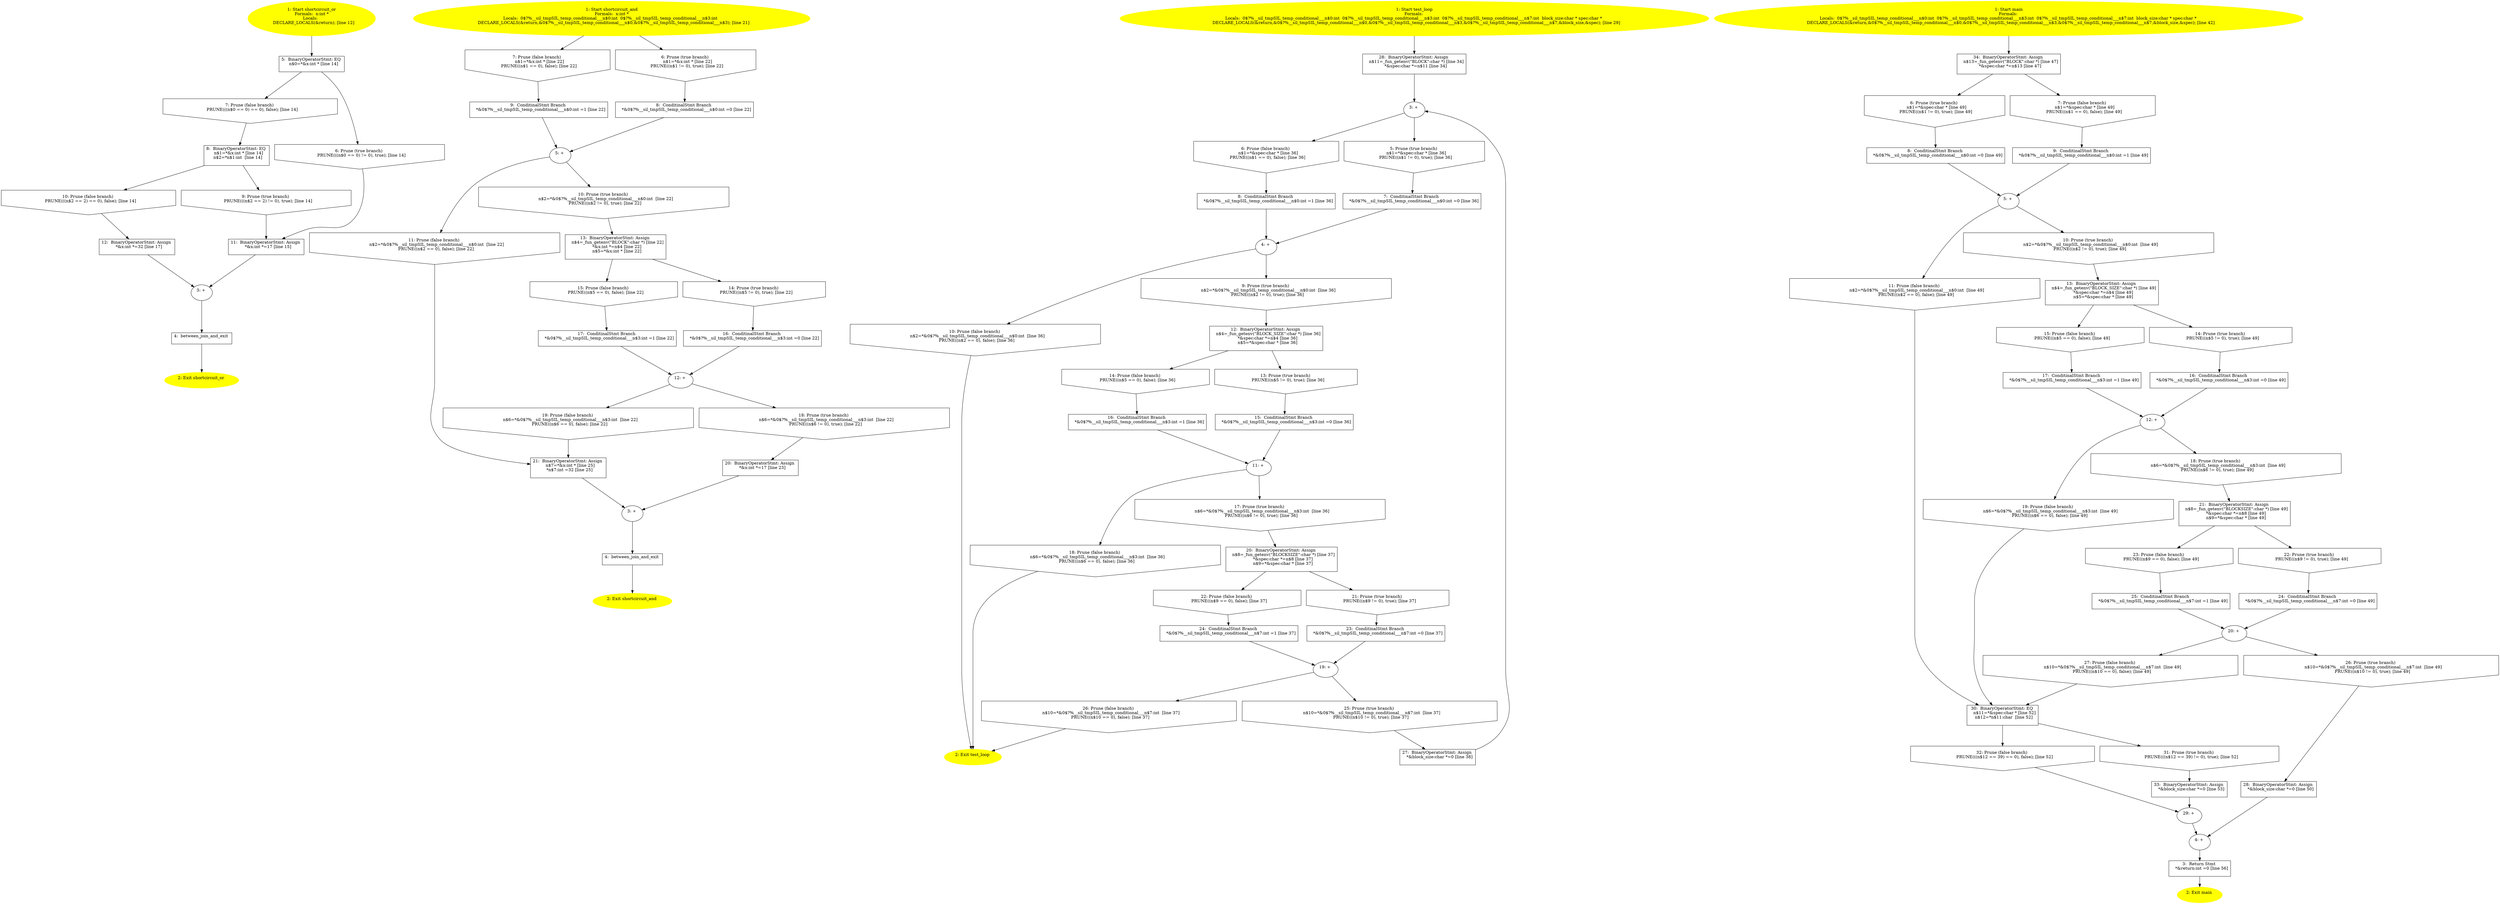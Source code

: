 /* @generated */
digraph iCFG {
"shortcircuit_or.5845fe75b89f8af7ec1944cd207962af_12" [label="12:  BinaryOperatorStmt: Assign \n   *&x:int *=32 [line 17]\n " shape="box"]
	

	 "shortcircuit_or.5845fe75b89f8af7ec1944cd207962af_12" -> "shortcircuit_or.5845fe75b89f8af7ec1944cd207962af_3" ;
"shortcircuit_or.5845fe75b89f8af7ec1944cd207962af_11" [label="11:  BinaryOperatorStmt: Assign \n   *&x:int *=17 [line 15]\n " shape="box"]
	

	 "shortcircuit_or.5845fe75b89f8af7ec1944cd207962af_11" -> "shortcircuit_or.5845fe75b89f8af7ec1944cd207962af_3" ;
"shortcircuit_or.5845fe75b89f8af7ec1944cd207962af_10" [label="10: Prune (false branch) \n   PRUNE(((n$2 == 2) == 0), false); [line 14]\n " shape="invhouse"]
	

	 "shortcircuit_or.5845fe75b89f8af7ec1944cd207962af_10" -> "shortcircuit_or.5845fe75b89f8af7ec1944cd207962af_12" ;
"shortcircuit_or.5845fe75b89f8af7ec1944cd207962af_9" [label="9: Prune (true branch) \n   PRUNE(((n$2 == 2) != 0), true); [line 14]\n " shape="invhouse"]
	

	 "shortcircuit_or.5845fe75b89f8af7ec1944cd207962af_9" -> "shortcircuit_or.5845fe75b89f8af7ec1944cd207962af_11" ;
"shortcircuit_or.5845fe75b89f8af7ec1944cd207962af_8" [label="8:  BinaryOperatorStmt: EQ \n   n$1=*&x:int * [line 14]\n  n$2=*n$1:int  [line 14]\n " shape="box"]
	

	 "shortcircuit_or.5845fe75b89f8af7ec1944cd207962af_8" -> "shortcircuit_or.5845fe75b89f8af7ec1944cd207962af_9" ;
	 "shortcircuit_or.5845fe75b89f8af7ec1944cd207962af_8" -> "shortcircuit_or.5845fe75b89f8af7ec1944cd207962af_10" ;
"shortcircuit_or.5845fe75b89f8af7ec1944cd207962af_7" [label="7: Prune (false branch) \n   PRUNE(((n$0 == 0) == 0), false); [line 14]\n " shape="invhouse"]
	

	 "shortcircuit_or.5845fe75b89f8af7ec1944cd207962af_7" -> "shortcircuit_or.5845fe75b89f8af7ec1944cd207962af_8" ;
"shortcircuit_or.5845fe75b89f8af7ec1944cd207962af_6" [label="6: Prune (true branch) \n   PRUNE(((n$0 == 0) != 0), true); [line 14]\n " shape="invhouse"]
	

	 "shortcircuit_or.5845fe75b89f8af7ec1944cd207962af_6" -> "shortcircuit_or.5845fe75b89f8af7ec1944cd207962af_11" ;
"shortcircuit_or.5845fe75b89f8af7ec1944cd207962af_5" [label="5:  BinaryOperatorStmt: EQ \n   n$0=*&x:int * [line 14]\n " shape="box"]
	

	 "shortcircuit_or.5845fe75b89f8af7ec1944cd207962af_5" -> "shortcircuit_or.5845fe75b89f8af7ec1944cd207962af_6" ;
	 "shortcircuit_or.5845fe75b89f8af7ec1944cd207962af_5" -> "shortcircuit_or.5845fe75b89f8af7ec1944cd207962af_7" ;
"shortcircuit_or.5845fe75b89f8af7ec1944cd207962af_4" [label="4:  between_join_and_exit \n  " shape="box"]
	

	 "shortcircuit_or.5845fe75b89f8af7ec1944cd207962af_4" -> "shortcircuit_or.5845fe75b89f8af7ec1944cd207962af_2" ;
"shortcircuit_or.5845fe75b89f8af7ec1944cd207962af_3" [label="3: + \n  " ]
	

	 "shortcircuit_or.5845fe75b89f8af7ec1944cd207962af_3" -> "shortcircuit_or.5845fe75b89f8af7ec1944cd207962af_4" ;
"shortcircuit_or.5845fe75b89f8af7ec1944cd207962af_2" [label="2: Exit shortcircuit_or \n  " color=yellow style=filled]
	

"shortcircuit_or.5845fe75b89f8af7ec1944cd207962af_1" [label="1: Start shortcircuit_or\nFormals:  x:int *\nLocals:  \n   DECLARE_LOCALS(&return); [line 12]\n " color=yellow style=filled]
	

	 "shortcircuit_or.5845fe75b89f8af7ec1944cd207962af_1" -> "shortcircuit_or.5845fe75b89f8af7ec1944cd207962af_5" ;
"shortcircuit_and.10f9635d805ff3bd29dfc80b8f8d12da_21" [label="21:  BinaryOperatorStmt: Assign \n   n$7=*&x:int * [line 25]\n  *n$7:int =32 [line 25]\n " shape="box"]
	

	 "shortcircuit_and.10f9635d805ff3bd29dfc80b8f8d12da_21" -> "shortcircuit_and.10f9635d805ff3bd29dfc80b8f8d12da_3" ;
"shortcircuit_and.10f9635d805ff3bd29dfc80b8f8d12da_20" [label="20:  BinaryOperatorStmt: Assign \n   *&x:int *=17 [line 23]\n " shape="box"]
	

	 "shortcircuit_and.10f9635d805ff3bd29dfc80b8f8d12da_20" -> "shortcircuit_and.10f9635d805ff3bd29dfc80b8f8d12da_3" ;
"shortcircuit_and.10f9635d805ff3bd29dfc80b8f8d12da_19" [label="19: Prune (false branch) \n   n$6=*&0$?%__sil_tmpSIL_temp_conditional___n$3:int  [line 22]\n  PRUNE((n$6 == 0), false); [line 22]\n " shape="invhouse"]
	

	 "shortcircuit_and.10f9635d805ff3bd29dfc80b8f8d12da_19" -> "shortcircuit_and.10f9635d805ff3bd29dfc80b8f8d12da_21" ;
"shortcircuit_and.10f9635d805ff3bd29dfc80b8f8d12da_18" [label="18: Prune (true branch) \n   n$6=*&0$?%__sil_tmpSIL_temp_conditional___n$3:int  [line 22]\n  PRUNE((n$6 != 0), true); [line 22]\n " shape="invhouse"]
	

	 "shortcircuit_and.10f9635d805ff3bd29dfc80b8f8d12da_18" -> "shortcircuit_and.10f9635d805ff3bd29dfc80b8f8d12da_20" ;
"shortcircuit_and.10f9635d805ff3bd29dfc80b8f8d12da_17" [label="17:  ConditinalStmt Branch \n   *&0$?%__sil_tmpSIL_temp_conditional___n$3:int =1 [line 22]\n " shape="box"]
	

	 "shortcircuit_and.10f9635d805ff3bd29dfc80b8f8d12da_17" -> "shortcircuit_and.10f9635d805ff3bd29dfc80b8f8d12da_12" ;
"shortcircuit_and.10f9635d805ff3bd29dfc80b8f8d12da_16" [label="16:  ConditinalStmt Branch \n   *&0$?%__sil_tmpSIL_temp_conditional___n$3:int =0 [line 22]\n " shape="box"]
	

	 "shortcircuit_and.10f9635d805ff3bd29dfc80b8f8d12da_16" -> "shortcircuit_and.10f9635d805ff3bd29dfc80b8f8d12da_12" ;
"shortcircuit_and.10f9635d805ff3bd29dfc80b8f8d12da_15" [label="15: Prune (false branch) \n   PRUNE((n$5 == 0), false); [line 22]\n " shape="invhouse"]
	

	 "shortcircuit_and.10f9635d805ff3bd29dfc80b8f8d12da_15" -> "shortcircuit_and.10f9635d805ff3bd29dfc80b8f8d12da_17" ;
"shortcircuit_and.10f9635d805ff3bd29dfc80b8f8d12da_14" [label="14: Prune (true branch) \n   PRUNE((n$5 != 0), true); [line 22]\n " shape="invhouse"]
	

	 "shortcircuit_and.10f9635d805ff3bd29dfc80b8f8d12da_14" -> "shortcircuit_and.10f9635d805ff3bd29dfc80b8f8d12da_16" ;
"shortcircuit_and.10f9635d805ff3bd29dfc80b8f8d12da_13" [label="13:  BinaryOperatorStmt: Assign \n   n$4=_fun_getenv(\"BLOCK\":char *) [line 22]\n  *&x:int *=n$4 [line 22]\n  n$5=*&x:int * [line 22]\n " shape="box"]
	

	 "shortcircuit_and.10f9635d805ff3bd29dfc80b8f8d12da_13" -> "shortcircuit_and.10f9635d805ff3bd29dfc80b8f8d12da_14" ;
	 "shortcircuit_and.10f9635d805ff3bd29dfc80b8f8d12da_13" -> "shortcircuit_and.10f9635d805ff3bd29dfc80b8f8d12da_15" ;
"shortcircuit_and.10f9635d805ff3bd29dfc80b8f8d12da_12" [label="12: + \n  " ]
	

	 "shortcircuit_and.10f9635d805ff3bd29dfc80b8f8d12da_12" -> "shortcircuit_and.10f9635d805ff3bd29dfc80b8f8d12da_18" ;
	 "shortcircuit_and.10f9635d805ff3bd29dfc80b8f8d12da_12" -> "shortcircuit_and.10f9635d805ff3bd29dfc80b8f8d12da_19" ;
"shortcircuit_and.10f9635d805ff3bd29dfc80b8f8d12da_11" [label="11: Prune (false branch) \n   n$2=*&0$?%__sil_tmpSIL_temp_conditional___n$0:int  [line 22]\n  PRUNE((n$2 == 0), false); [line 22]\n " shape="invhouse"]
	

	 "shortcircuit_and.10f9635d805ff3bd29dfc80b8f8d12da_11" -> "shortcircuit_and.10f9635d805ff3bd29dfc80b8f8d12da_21" ;
"shortcircuit_and.10f9635d805ff3bd29dfc80b8f8d12da_10" [label="10: Prune (true branch) \n   n$2=*&0$?%__sil_tmpSIL_temp_conditional___n$0:int  [line 22]\n  PRUNE((n$2 != 0), true); [line 22]\n " shape="invhouse"]
	

	 "shortcircuit_and.10f9635d805ff3bd29dfc80b8f8d12da_10" -> "shortcircuit_and.10f9635d805ff3bd29dfc80b8f8d12da_13" ;
"shortcircuit_and.10f9635d805ff3bd29dfc80b8f8d12da_9" [label="9:  ConditinalStmt Branch \n   *&0$?%__sil_tmpSIL_temp_conditional___n$0:int =1 [line 22]\n " shape="box"]
	

	 "shortcircuit_and.10f9635d805ff3bd29dfc80b8f8d12da_9" -> "shortcircuit_and.10f9635d805ff3bd29dfc80b8f8d12da_5" ;
"shortcircuit_and.10f9635d805ff3bd29dfc80b8f8d12da_8" [label="8:  ConditinalStmt Branch \n   *&0$?%__sil_tmpSIL_temp_conditional___n$0:int =0 [line 22]\n " shape="box"]
	

	 "shortcircuit_and.10f9635d805ff3bd29dfc80b8f8d12da_8" -> "shortcircuit_and.10f9635d805ff3bd29dfc80b8f8d12da_5" ;
"shortcircuit_and.10f9635d805ff3bd29dfc80b8f8d12da_7" [label="7: Prune (false branch) \n   n$1=*&x:int * [line 22]\n  PRUNE((n$1 == 0), false); [line 22]\n " shape="invhouse"]
	

	 "shortcircuit_and.10f9635d805ff3bd29dfc80b8f8d12da_7" -> "shortcircuit_and.10f9635d805ff3bd29dfc80b8f8d12da_9" ;
"shortcircuit_and.10f9635d805ff3bd29dfc80b8f8d12da_6" [label="6: Prune (true branch) \n   n$1=*&x:int * [line 22]\n  PRUNE((n$1 != 0), true); [line 22]\n " shape="invhouse"]
	

	 "shortcircuit_and.10f9635d805ff3bd29dfc80b8f8d12da_6" -> "shortcircuit_and.10f9635d805ff3bd29dfc80b8f8d12da_8" ;
"shortcircuit_and.10f9635d805ff3bd29dfc80b8f8d12da_5" [label="5: + \n  " ]
	

	 "shortcircuit_and.10f9635d805ff3bd29dfc80b8f8d12da_5" -> "shortcircuit_and.10f9635d805ff3bd29dfc80b8f8d12da_10" ;
	 "shortcircuit_and.10f9635d805ff3bd29dfc80b8f8d12da_5" -> "shortcircuit_and.10f9635d805ff3bd29dfc80b8f8d12da_11" ;
"shortcircuit_and.10f9635d805ff3bd29dfc80b8f8d12da_4" [label="4:  between_join_and_exit \n  " shape="box"]
	

	 "shortcircuit_and.10f9635d805ff3bd29dfc80b8f8d12da_4" -> "shortcircuit_and.10f9635d805ff3bd29dfc80b8f8d12da_2" ;
"shortcircuit_and.10f9635d805ff3bd29dfc80b8f8d12da_3" [label="3: + \n  " ]
	

	 "shortcircuit_and.10f9635d805ff3bd29dfc80b8f8d12da_3" -> "shortcircuit_and.10f9635d805ff3bd29dfc80b8f8d12da_4" ;
"shortcircuit_and.10f9635d805ff3bd29dfc80b8f8d12da_2" [label="2: Exit shortcircuit_and \n  " color=yellow style=filled]
	

"shortcircuit_and.10f9635d805ff3bd29dfc80b8f8d12da_1" [label="1: Start shortcircuit_and\nFormals:  x:int *\nLocals:  0$?%__sil_tmpSIL_temp_conditional___n$0:int  0$?%__sil_tmpSIL_temp_conditional___n$3:int  \n   DECLARE_LOCALS(&return,&0$?%__sil_tmpSIL_temp_conditional___n$0,&0$?%__sil_tmpSIL_temp_conditional___n$3); [line 21]\n " color=yellow style=filled]
	

	 "shortcircuit_and.10f9635d805ff3bd29dfc80b8f8d12da_1" -> "shortcircuit_and.10f9635d805ff3bd29dfc80b8f8d12da_6" ;
	 "shortcircuit_and.10f9635d805ff3bd29dfc80b8f8d12da_1" -> "shortcircuit_and.10f9635d805ff3bd29dfc80b8f8d12da_7" ;
"test_loop.254a9d372f8f45542e409771135b9322_28" [label="28:  BinaryOperatorStmt: Assign \n   n$11=_fun_getenv(\"BLOCK\":char *) [line 34]\n  *&spec:char *=n$11 [line 34]\n " shape="box"]
	

	 "test_loop.254a9d372f8f45542e409771135b9322_28" -> "test_loop.254a9d372f8f45542e409771135b9322_3" ;
"test_loop.254a9d372f8f45542e409771135b9322_27" [label="27:  BinaryOperatorStmt: Assign \n   *&block_size:char *=0 [line 38]\n " shape="box"]
	

	 "test_loop.254a9d372f8f45542e409771135b9322_27" -> "test_loop.254a9d372f8f45542e409771135b9322_3" ;
"test_loop.254a9d372f8f45542e409771135b9322_26" [label="26: Prune (false branch) \n   n$10=*&0$?%__sil_tmpSIL_temp_conditional___n$7:int  [line 37]\n  PRUNE((n$10 == 0), false); [line 37]\n " shape="invhouse"]
	

	 "test_loop.254a9d372f8f45542e409771135b9322_26" -> "test_loop.254a9d372f8f45542e409771135b9322_2" ;
"test_loop.254a9d372f8f45542e409771135b9322_25" [label="25: Prune (true branch) \n   n$10=*&0$?%__sil_tmpSIL_temp_conditional___n$7:int  [line 37]\n  PRUNE((n$10 != 0), true); [line 37]\n " shape="invhouse"]
	

	 "test_loop.254a9d372f8f45542e409771135b9322_25" -> "test_loop.254a9d372f8f45542e409771135b9322_27" ;
"test_loop.254a9d372f8f45542e409771135b9322_24" [label="24:  ConditinalStmt Branch \n   *&0$?%__sil_tmpSIL_temp_conditional___n$7:int =1 [line 37]\n " shape="box"]
	

	 "test_loop.254a9d372f8f45542e409771135b9322_24" -> "test_loop.254a9d372f8f45542e409771135b9322_19" ;
"test_loop.254a9d372f8f45542e409771135b9322_23" [label="23:  ConditinalStmt Branch \n   *&0$?%__sil_tmpSIL_temp_conditional___n$7:int =0 [line 37]\n " shape="box"]
	

	 "test_loop.254a9d372f8f45542e409771135b9322_23" -> "test_loop.254a9d372f8f45542e409771135b9322_19" ;
"test_loop.254a9d372f8f45542e409771135b9322_22" [label="22: Prune (false branch) \n   PRUNE((n$9 == 0), false); [line 37]\n " shape="invhouse"]
	

	 "test_loop.254a9d372f8f45542e409771135b9322_22" -> "test_loop.254a9d372f8f45542e409771135b9322_24" ;
"test_loop.254a9d372f8f45542e409771135b9322_21" [label="21: Prune (true branch) \n   PRUNE((n$9 != 0), true); [line 37]\n " shape="invhouse"]
	

	 "test_loop.254a9d372f8f45542e409771135b9322_21" -> "test_loop.254a9d372f8f45542e409771135b9322_23" ;
"test_loop.254a9d372f8f45542e409771135b9322_20" [label="20:  BinaryOperatorStmt: Assign \n   n$8=_fun_getenv(\"BLOCKSIZE\":char *) [line 37]\n  *&spec:char *=n$8 [line 37]\n  n$9=*&spec:char * [line 37]\n " shape="box"]
	

	 "test_loop.254a9d372f8f45542e409771135b9322_20" -> "test_loop.254a9d372f8f45542e409771135b9322_21" ;
	 "test_loop.254a9d372f8f45542e409771135b9322_20" -> "test_loop.254a9d372f8f45542e409771135b9322_22" ;
"test_loop.254a9d372f8f45542e409771135b9322_19" [label="19: + \n  " ]
	

	 "test_loop.254a9d372f8f45542e409771135b9322_19" -> "test_loop.254a9d372f8f45542e409771135b9322_25" ;
	 "test_loop.254a9d372f8f45542e409771135b9322_19" -> "test_loop.254a9d372f8f45542e409771135b9322_26" ;
"test_loop.254a9d372f8f45542e409771135b9322_18" [label="18: Prune (false branch) \n   n$6=*&0$?%__sil_tmpSIL_temp_conditional___n$3:int  [line 36]\n  PRUNE((n$6 == 0), false); [line 36]\n " shape="invhouse"]
	

	 "test_loop.254a9d372f8f45542e409771135b9322_18" -> "test_loop.254a9d372f8f45542e409771135b9322_2" ;
"test_loop.254a9d372f8f45542e409771135b9322_17" [label="17: Prune (true branch) \n   n$6=*&0$?%__sil_tmpSIL_temp_conditional___n$3:int  [line 36]\n  PRUNE((n$6 != 0), true); [line 36]\n " shape="invhouse"]
	

	 "test_loop.254a9d372f8f45542e409771135b9322_17" -> "test_loop.254a9d372f8f45542e409771135b9322_20" ;
"test_loop.254a9d372f8f45542e409771135b9322_16" [label="16:  ConditinalStmt Branch \n   *&0$?%__sil_tmpSIL_temp_conditional___n$3:int =1 [line 36]\n " shape="box"]
	

	 "test_loop.254a9d372f8f45542e409771135b9322_16" -> "test_loop.254a9d372f8f45542e409771135b9322_11" ;
"test_loop.254a9d372f8f45542e409771135b9322_15" [label="15:  ConditinalStmt Branch \n   *&0$?%__sil_tmpSIL_temp_conditional___n$3:int =0 [line 36]\n " shape="box"]
	

	 "test_loop.254a9d372f8f45542e409771135b9322_15" -> "test_loop.254a9d372f8f45542e409771135b9322_11" ;
"test_loop.254a9d372f8f45542e409771135b9322_14" [label="14: Prune (false branch) \n   PRUNE((n$5 == 0), false); [line 36]\n " shape="invhouse"]
	

	 "test_loop.254a9d372f8f45542e409771135b9322_14" -> "test_loop.254a9d372f8f45542e409771135b9322_16" ;
"test_loop.254a9d372f8f45542e409771135b9322_13" [label="13: Prune (true branch) \n   PRUNE((n$5 != 0), true); [line 36]\n " shape="invhouse"]
	

	 "test_loop.254a9d372f8f45542e409771135b9322_13" -> "test_loop.254a9d372f8f45542e409771135b9322_15" ;
"test_loop.254a9d372f8f45542e409771135b9322_12" [label="12:  BinaryOperatorStmt: Assign \n   n$4=_fun_getenv(\"BLOCK_SIZE\":char *) [line 36]\n  *&spec:char *=n$4 [line 36]\n  n$5=*&spec:char * [line 36]\n " shape="box"]
	

	 "test_loop.254a9d372f8f45542e409771135b9322_12" -> "test_loop.254a9d372f8f45542e409771135b9322_13" ;
	 "test_loop.254a9d372f8f45542e409771135b9322_12" -> "test_loop.254a9d372f8f45542e409771135b9322_14" ;
"test_loop.254a9d372f8f45542e409771135b9322_11" [label="11: + \n  " ]
	

	 "test_loop.254a9d372f8f45542e409771135b9322_11" -> "test_loop.254a9d372f8f45542e409771135b9322_17" ;
	 "test_loop.254a9d372f8f45542e409771135b9322_11" -> "test_loop.254a9d372f8f45542e409771135b9322_18" ;
"test_loop.254a9d372f8f45542e409771135b9322_10" [label="10: Prune (false branch) \n   n$2=*&0$?%__sil_tmpSIL_temp_conditional___n$0:int  [line 36]\n  PRUNE((n$2 == 0), false); [line 36]\n " shape="invhouse"]
	

	 "test_loop.254a9d372f8f45542e409771135b9322_10" -> "test_loop.254a9d372f8f45542e409771135b9322_2" ;
"test_loop.254a9d372f8f45542e409771135b9322_9" [label="9: Prune (true branch) \n   n$2=*&0$?%__sil_tmpSIL_temp_conditional___n$0:int  [line 36]\n  PRUNE((n$2 != 0), true); [line 36]\n " shape="invhouse"]
	

	 "test_loop.254a9d372f8f45542e409771135b9322_9" -> "test_loop.254a9d372f8f45542e409771135b9322_12" ;
"test_loop.254a9d372f8f45542e409771135b9322_8" [label="8:  ConditinalStmt Branch \n   *&0$?%__sil_tmpSIL_temp_conditional___n$0:int =1 [line 36]\n " shape="box"]
	

	 "test_loop.254a9d372f8f45542e409771135b9322_8" -> "test_loop.254a9d372f8f45542e409771135b9322_4" ;
"test_loop.254a9d372f8f45542e409771135b9322_7" [label="7:  ConditinalStmt Branch \n   *&0$?%__sil_tmpSIL_temp_conditional___n$0:int =0 [line 36]\n " shape="box"]
	

	 "test_loop.254a9d372f8f45542e409771135b9322_7" -> "test_loop.254a9d372f8f45542e409771135b9322_4" ;
"test_loop.254a9d372f8f45542e409771135b9322_6" [label="6: Prune (false branch) \n   n$1=*&spec:char * [line 36]\n  PRUNE((n$1 == 0), false); [line 36]\n " shape="invhouse"]
	

	 "test_loop.254a9d372f8f45542e409771135b9322_6" -> "test_loop.254a9d372f8f45542e409771135b9322_8" ;
"test_loop.254a9d372f8f45542e409771135b9322_5" [label="5: Prune (true branch) \n   n$1=*&spec:char * [line 36]\n  PRUNE((n$1 != 0), true); [line 36]\n " shape="invhouse"]
	

	 "test_loop.254a9d372f8f45542e409771135b9322_5" -> "test_loop.254a9d372f8f45542e409771135b9322_7" ;
"test_loop.254a9d372f8f45542e409771135b9322_4" [label="4: + \n  " ]
	

	 "test_loop.254a9d372f8f45542e409771135b9322_4" -> "test_loop.254a9d372f8f45542e409771135b9322_9" ;
	 "test_loop.254a9d372f8f45542e409771135b9322_4" -> "test_loop.254a9d372f8f45542e409771135b9322_10" ;
"test_loop.254a9d372f8f45542e409771135b9322_3" [label="3: + \n  " ]
	

	 "test_loop.254a9d372f8f45542e409771135b9322_3" -> "test_loop.254a9d372f8f45542e409771135b9322_5" ;
	 "test_loop.254a9d372f8f45542e409771135b9322_3" -> "test_loop.254a9d372f8f45542e409771135b9322_6" ;
"test_loop.254a9d372f8f45542e409771135b9322_2" [label="2: Exit test_loop \n  " color=yellow style=filled]
	

"test_loop.254a9d372f8f45542e409771135b9322_1" [label="1: Start test_loop\nFormals: \nLocals:  0$?%__sil_tmpSIL_temp_conditional___n$0:int  0$?%__sil_tmpSIL_temp_conditional___n$3:int  0$?%__sil_tmpSIL_temp_conditional___n$7:int  block_size:char * spec:char * \n   DECLARE_LOCALS(&return,&0$?%__sil_tmpSIL_temp_conditional___n$0,&0$?%__sil_tmpSIL_temp_conditional___n$3,&0$?%__sil_tmpSIL_temp_conditional___n$7,&block_size,&spec); [line 29]\n " color=yellow style=filled]
	

	 "test_loop.254a9d372f8f45542e409771135b9322_1" -> "test_loop.254a9d372f8f45542e409771135b9322_28" ;
"main.fad58de7366495db4650cfefac2fcd61_34" [label="34:  BinaryOperatorStmt: Assign \n   n$13=_fun_getenv(\"BLOCK\":char *) [line 47]\n  *&spec:char *=n$13 [line 47]\n " shape="box"]
	

	 "main.fad58de7366495db4650cfefac2fcd61_34" -> "main.fad58de7366495db4650cfefac2fcd61_6" ;
	 "main.fad58de7366495db4650cfefac2fcd61_34" -> "main.fad58de7366495db4650cfefac2fcd61_7" ;
"main.fad58de7366495db4650cfefac2fcd61_33" [label="33:  BinaryOperatorStmt: Assign \n   *&block_size:char *=0 [line 53]\n " shape="box"]
	

	 "main.fad58de7366495db4650cfefac2fcd61_33" -> "main.fad58de7366495db4650cfefac2fcd61_29" ;
"main.fad58de7366495db4650cfefac2fcd61_32" [label="32: Prune (false branch) \n   PRUNE(((n$12 == 39) == 0), false); [line 52]\n " shape="invhouse"]
	

	 "main.fad58de7366495db4650cfefac2fcd61_32" -> "main.fad58de7366495db4650cfefac2fcd61_29" ;
"main.fad58de7366495db4650cfefac2fcd61_31" [label="31: Prune (true branch) \n   PRUNE(((n$12 == 39) != 0), true); [line 52]\n " shape="invhouse"]
	

	 "main.fad58de7366495db4650cfefac2fcd61_31" -> "main.fad58de7366495db4650cfefac2fcd61_33" ;
"main.fad58de7366495db4650cfefac2fcd61_30" [label="30:  BinaryOperatorStmt: EQ \n   n$11=*&spec:char * [line 52]\n  n$12=*n$11:char  [line 52]\n " shape="box"]
	

	 "main.fad58de7366495db4650cfefac2fcd61_30" -> "main.fad58de7366495db4650cfefac2fcd61_31" ;
	 "main.fad58de7366495db4650cfefac2fcd61_30" -> "main.fad58de7366495db4650cfefac2fcd61_32" ;
"main.fad58de7366495db4650cfefac2fcd61_29" [label="29: + \n  " ]
	

	 "main.fad58de7366495db4650cfefac2fcd61_29" -> "main.fad58de7366495db4650cfefac2fcd61_4" ;
"main.fad58de7366495db4650cfefac2fcd61_28" [label="28:  BinaryOperatorStmt: Assign \n   *&block_size:char *=0 [line 50]\n " shape="box"]
	

	 "main.fad58de7366495db4650cfefac2fcd61_28" -> "main.fad58de7366495db4650cfefac2fcd61_4" ;
"main.fad58de7366495db4650cfefac2fcd61_27" [label="27: Prune (false branch) \n   n$10=*&0$?%__sil_tmpSIL_temp_conditional___n$7:int  [line 49]\n  PRUNE((n$10 == 0), false); [line 49]\n " shape="invhouse"]
	

	 "main.fad58de7366495db4650cfefac2fcd61_27" -> "main.fad58de7366495db4650cfefac2fcd61_30" ;
"main.fad58de7366495db4650cfefac2fcd61_26" [label="26: Prune (true branch) \n   n$10=*&0$?%__sil_tmpSIL_temp_conditional___n$7:int  [line 49]\n  PRUNE((n$10 != 0), true); [line 49]\n " shape="invhouse"]
	

	 "main.fad58de7366495db4650cfefac2fcd61_26" -> "main.fad58de7366495db4650cfefac2fcd61_28" ;
"main.fad58de7366495db4650cfefac2fcd61_25" [label="25:  ConditinalStmt Branch \n   *&0$?%__sil_tmpSIL_temp_conditional___n$7:int =1 [line 49]\n " shape="box"]
	

	 "main.fad58de7366495db4650cfefac2fcd61_25" -> "main.fad58de7366495db4650cfefac2fcd61_20" ;
"main.fad58de7366495db4650cfefac2fcd61_24" [label="24:  ConditinalStmt Branch \n   *&0$?%__sil_tmpSIL_temp_conditional___n$7:int =0 [line 49]\n " shape="box"]
	

	 "main.fad58de7366495db4650cfefac2fcd61_24" -> "main.fad58de7366495db4650cfefac2fcd61_20" ;
"main.fad58de7366495db4650cfefac2fcd61_23" [label="23: Prune (false branch) \n   PRUNE((n$9 == 0), false); [line 49]\n " shape="invhouse"]
	

	 "main.fad58de7366495db4650cfefac2fcd61_23" -> "main.fad58de7366495db4650cfefac2fcd61_25" ;
"main.fad58de7366495db4650cfefac2fcd61_22" [label="22: Prune (true branch) \n   PRUNE((n$9 != 0), true); [line 49]\n " shape="invhouse"]
	

	 "main.fad58de7366495db4650cfefac2fcd61_22" -> "main.fad58de7366495db4650cfefac2fcd61_24" ;
"main.fad58de7366495db4650cfefac2fcd61_21" [label="21:  BinaryOperatorStmt: Assign \n   n$8=_fun_getenv(\"BLOCKSIZE\":char *) [line 49]\n  *&spec:char *=n$8 [line 49]\n  n$9=*&spec:char * [line 49]\n " shape="box"]
	

	 "main.fad58de7366495db4650cfefac2fcd61_21" -> "main.fad58de7366495db4650cfefac2fcd61_22" ;
	 "main.fad58de7366495db4650cfefac2fcd61_21" -> "main.fad58de7366495db4650cfefac2fcd61_23" ;
"main.fad58de7366495db4650cfefac2fcd61_20" [label="20: + \n  " ]
	

	 "main.fad58de7366495db4650cfefac2fcd61_20" -> "main.fad58de7366495db4650cfefac2fcd61_26" ;
	 "main.fad58de7366495db4650cfefac2fcd61_20" -> "main.fad58de7366495db4650cfefac2fcd61_27" ;
"main.fad58de7366495db4650cfefac2fcd61_19" [label="19: Prune (false branch) \n   n$6=*&0$?%__sil_tmpSIL_temp_conditional___n$3:int  [line 49]\n  PRUNE((n$6 == 0), false); [line 49]\n " shape="invhouse"]
	

	 "main.fad58de7366495db4650cfefac2fcd61_19" -> "main.fad58de7366495db4650cfefac2fcd61_30" ;
"main.fad58de7366495db4650cfefac2fcd61_18" [label="18: Prune (true branch) \n   n$6=*&0$?%__sil_tmpSIL_temp_conditional___n$3:int  [line 49]\n  PRUNE((n$6 != 0), true); [line 49]\n " shape="invhouse"]
	

	 "main.fad58de7366495db4650cfefac2fcd61_18" -> "main.fad58de7366495db4650cfefac2fcd61_21" ;
"main.fad58de7366495db4650cfefac2fcd61_17" [label="17:  ConditinalStmt Branch \n   *&0$?%__sil_tmpSIL_temp_conditional___n$3:int =1 [line 49]\n " shape="box"]
	

	 "main.fad58de7366495db4650cfefac2fcd61_17" -> "main.fad58de7366495db4650cfefac2fcd61_12" ;
"main.fad58de7366495db4650cfefac2fcd61_16" [label="16:  ConditinalStmt Branch \n   *&0$?%__sil_tmpSIL_temp_conditional___n$3:int =0 [line 49]\n " shape="box"]
	

	 "main.fad58de7366495db4650cfefac2fcd61_16" -> "main.fad58de7366495db4650cfefac2fcd61_12" ;
"main.fad58de7366495db4650cfefac2fcd61_15" [label="15: Prune (false branch) \n   PRUNE((n$5 == 0), false); [line 49]\n " shape="invhouse"]
	

	 "main.fad58de7366495db4650cfefac2fcd61_15" -> "main.fad58de7366495db4650cfefac2fcd61_17" ;
"main.fad58de7366495db4650cfefac2fcd61_14" [label="14: Prune (true branch) \n   PRUNE((n$5 != 0), true); [line 49]\n " shape="invhouse"]
	

	 "main.fad58de7366495db4650cfefac2fcd61_14" -> "main.fad58de7366495db4650cfefac2fcd61_16" ;
"main.fad58de7366495db4650cfefac2fcd61_13" [label="13:  BinaryOperatorStmt: Assign \n   n$4=_fun_getenv(\"BLOCK_SIZE\":char *) [line 49]\n  *&spec:char *=n$4 [line 49]\n  n$5=*&spec:char * [line 49]\n " shape="box"]
	

	 "main.fad58de7366495db4650cfefac2fcd61_13" -> "main.fad58de7366495db4650cfefac2fcd61_14" ;
	 "main.fad58de7366495db4650cfefac2fcd61_13" -> "main.fad58de7366495db4650cfefac2fcd61_15" ;
"main.fad58de7366495db4650cfefac2fcd61_12" [label="12: + \n  " ]
	

	 "main.fad58de7366495db4650cfefac2fcd61_12" -> "main.fad58de7366495db4650cfefac2fcd61_18" ;
	 "main.fad58de7366495db4650cfefac2fcd61_12" -> "main.fad58de7366495db4650cfefac2fcd61_19" ;
"main.fad58de7366495db4650cfefac2fcd61_11" [label="11: Prune (false branch) \n   n$2=*&0$?%__sil_tmpSIL_temp_conditional___n$0:int  [line 49]\n  PRUNE((n$2 == 0), false); [line 49]\n " shape="invhouse"]
	

	 "main.fad58de7366495db4650cfefac2fcd61_11" -> "main.fad58de7366495db4650cfefac2fcd61_30" ;
"main.fad58de7366495db4650cfefac2fcd61_10" [label="10: Prune (true branch) \n   n$2=*&0$?%__sil_tmpSIL_temp_conditional___n$0:int  [line 49]\n  PRUNE((n$2 != 0), true); [line 49]\n " shape="invhouse"]
	

	 "main.fad58de7366495db4650cfefac2fcd61_10" -> "main.fad58de7366495db4650cfefac2fcd61_13" ;
"main.fad58de7366495db4650cfefac2fcd61_9" [label="9:  ConditinalStmt Branch \n   *&0$?%__sil_tmpSIL_temp_conditional___n$0:int =1 [line 49]\n " shape="box"]
	

	 "main.fad58de7366495db4650cfefac2fcd61_9" -> "main.fad58de7366495db4650cfefac2fcd61_5" ;
"main.fad58de7366495db4650cfefac2fcd61_8" [label="8:  ConditinalStmt Branch \n   *&0$?%__sil_tmpSIL_temp_conditional___n$0:int =0 [line 49]\n " shape="box"]
	

	 "main.fad58de7366495db4650cfefac2fcd61_8" -> "main.fad58de7366495db4650cfefac2fcd61_5" ;
"main.fad58de7366495db4650cfefac2fcd61_7" [label="7: Prune (false branch) \n   n$1=*&spec:char * [line 49]\n  PRUNE((n$1 == 0), false); [line 49]\n " shape="invhouse"]
	

	 "main.fad58de7366495db4650cfefac2fcd61_7" -> "main.fad58de7366495db4650cfefac2fcd61_9" ;
"main.fad58de7366495db4650cfefac2fcd61_6" [label="6: Prune (true branch) \n   n$1=*&spec:char * [line 49]\n  PRUNE((n$1 != 0), true); [line 49]\n " shape="invhouse"]
	

	 "main.fad58de7366495db4650cfefac2fcd61_6" -> "main.fad58de7366495db4650cfefac2fcd61_8" ;
"main.fad58de7366495db4650cfefac2fcd61_5" [label="5: + \n  " ]
	

	 "main.fad58de7366495db4650cfefac2fcd61_5" -> "main.fad58de7366495db4650cfefac2fcd61_10" ;
	 "main.fad58de7366495db4650cfefac2fcd61_5" -> "main.fad58de7366495db4650cfefac2fcd61_11" ;
"main.fad58de7366495db4650cfefac2fcd61_4" [label="4: + \n  " ]
	

	 "main.fad58de7366495db4650cfefac2fcd61_4" -> "main.fad58de7366495db4650cfefac2fcd61_3" ;
"main.fad58de7366495db4650cfefac2fcd61_3" [label="3:  Return Stmt \n   *&return:int =0 [line 56]\n " shape="box"]
	

	 "main.fad58de7366495db4650cfefac2fcd61_3" -> "main.fad58de7366495db4650cfefac2fcd61_2" ;
"main.fad58de7366495db4650cfefac2fcd61_2" [label="2: Exit main \n  " color=yellow style=filled]
	

"main.fad58de7366495db4650cfefac2fcd61_1" [label="1: Start main\nFormals: \nLocals:  0$?%__sil_tmpSIL_temp_conditional___n$0:int  0$?%__sil_tmpSIL_temp_conditional___n$3:int  0$?%__sil_tmpSIL_temp_conditional___n$7:int  block_size:char * spec:char * \n   DECLARE_LOCALS(&return,&0$?%__sil_tmpSIL_temp_conditional___n$0,&0$?%__sil_tmpSIL_temp_conditional___n$3,&0$?%__sil_tmpSIL_temp_conditional___n$7,&block_size,&spec); [line 42]\n " color=yellow style=filled]
	

	 "main.fad58de7366495db4650cfefac2fcd61_1" -> "main.fad58de7366495db4650cfefac2fcd61_34" ;
}
